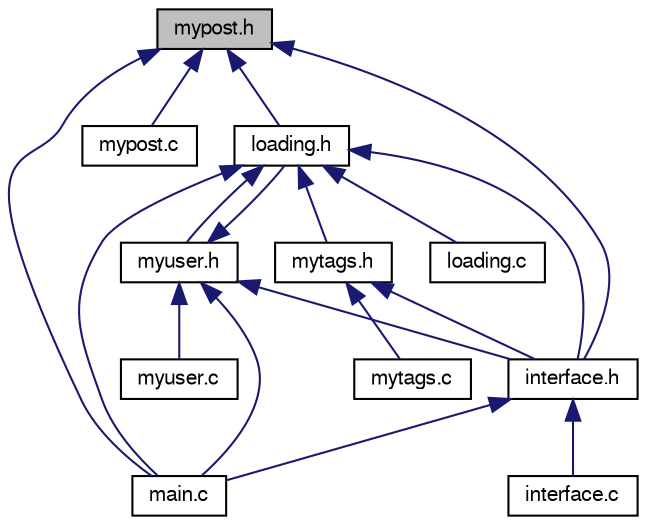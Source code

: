 digraph "mypost.h"
{
  edge [fontname="FreeSans",fontsize="10",labelfontname="FreeSans",labelfontsize="10"];
  node [fontname="FreeSans",fontsize="10",shape=record];
  Node1 [label="mypost.h",height=0.2,width=0.4,color="black", fillcolor="grey75", style="filled", fontcolor="black"];
  Node1 -> Node2 [dir="back",color="midnightblue",fontsize="10",style="solid",fontname="FreeSans"];
  Node2 [label="main.c",height=0.2,width=0.4,color="black", fillcolor="white", style="filled",URL="$main_8c.html"];
  Node1 -> Node3 [dir="back",color="midnightblue",fontsize="10",style="solid",fontname="FreeSans"];
  Node3 [label="mypost.c",height=0.2,width=0.4,color="black", fillcolor="white", style="filled",URL="$mypost_8c.html",tooltip="Ficheiro contendo onde está definido tipo adotado para os posts e funções relativas ao mesmo..."];
  Node1 -> Node4 [dir="back",color="midnightblue",fontsize="10",style="solid",fontname="FreeSans"];
  Node4 [label="loading.h",height=0.2,width=0.4,color="black", fillcolor="white", style="filled",URL="$loading_8h.html"];
  Node4 -> Node5 [dir="back",color="midnightblue",fontsize="10",style="solid",fontname="FreeSans"];
  Node5 [label="loading.c",height=0.2,width=0.4,color="black", fillcolor="white", style="filled",URL="$loading_8c.html",tooltip="Ficheiro contendo funções utilizadas na gestão do carregamento do dump para memória. "];
  Node4 -> Node2 [dir="back",color="midnightblue",fontsize="10",style="solid",fontname="FreeSans"];
  Node4 -> Node6 [dir="back",color="midnightblue",fontsize="10",style="solid",fontname="FreeSans"];
  Node6 [label="myuser.h",height=0.2,width=0.4,color="black", fillcolor="white", style="filled",URL="$myuser_8h.html"];
  Node6 -> Node2 [dir="back",color="midnightblue",fontsize="10",style="solid",fontname="FreeSans"];
  Node6 -> Node7 [dir="back",color="midnightblue",fontsize="10",style="solid",fontname="FreeSans"];
  Node7 [label="myuser.c",height=0.2,width=0.4,color="black", fillcolor="white", style="filled",URL="$myuser_8c.html",tooltip="Ficheiro contendo todas a funções relativa à estrutura MYUSER. "];
  Node6 -> Node8 [dir="back",color="midnightblue",fontsize="10",style="solid",fontname="FreeSans"];
  Node8 [label="interface.h",height=0.2,width=0.4,color="black", fillcolor="white", style="filled",URL="$interface_8h.html"];
  Node8 -> Node9 [dir="back",color="midnightblue",fontsize="10",style="solid",fontname="FreeSans"];
  Node9 [label="interface.c",height=0.2,width=0.4,color="black", fillcolor="white", style="filled",URL="$interface_8c.html",tooltip="Ficheiro contendo funções predefinidas para responder as querys bem como as suas funcoes auxiliares..."];
  Node8 -> Node2 [dir="back",color="midnightblue",fontsize="10",style="solid",fontname="FreeSans"];
  Node6 -> Node4 [dir="back",color="midnightblue",fontsize="10",style="solid",fontname="FreeSans"];
  Node4 -> Node8 [dir="back",color="midnightblue",fontsize="10",style="solid",fontname="FreeSans"];
  Node4 -> Node10 [dir="back",color="midnightblue",fontsize="10",style="solid",fontname="FreeSans"];
  Node10 [label="mytags.h",height=0.2,width=0.4,color="black", fillcolor="white", style="filled",URL="$mytags_8h.html"];
  Node10 -> Node11 [dir="back",color="midnightblue",fontsize="10",style="solid",fontname="FreeSans"];
  Node11 [label="mytags.c",height=0.2,width=0.4,color="black", fillcolor="white", style="filled",URL="$mytags_8c.html",tooltip="Ficheiro contendo funções utilizadas na gestão da estrutura que armazena Id&#39;s de Tags. "];
  Node10 -> Node8 [dir="back",color="midnightblue",fontsize="10",style="solid",fontname="FreeSans"];
  Node1 -> Node8 [dir="back",color="midnightblue",fontsize="10",style="solid",fontname="FreeSans"];
}

